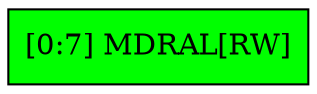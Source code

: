 digraph MDRALR{
node [shape = "record" 
 style="filled" ];
node0 [ label = "[0:7] MDRAL[RW]"
 fillcolor = "green"];
}